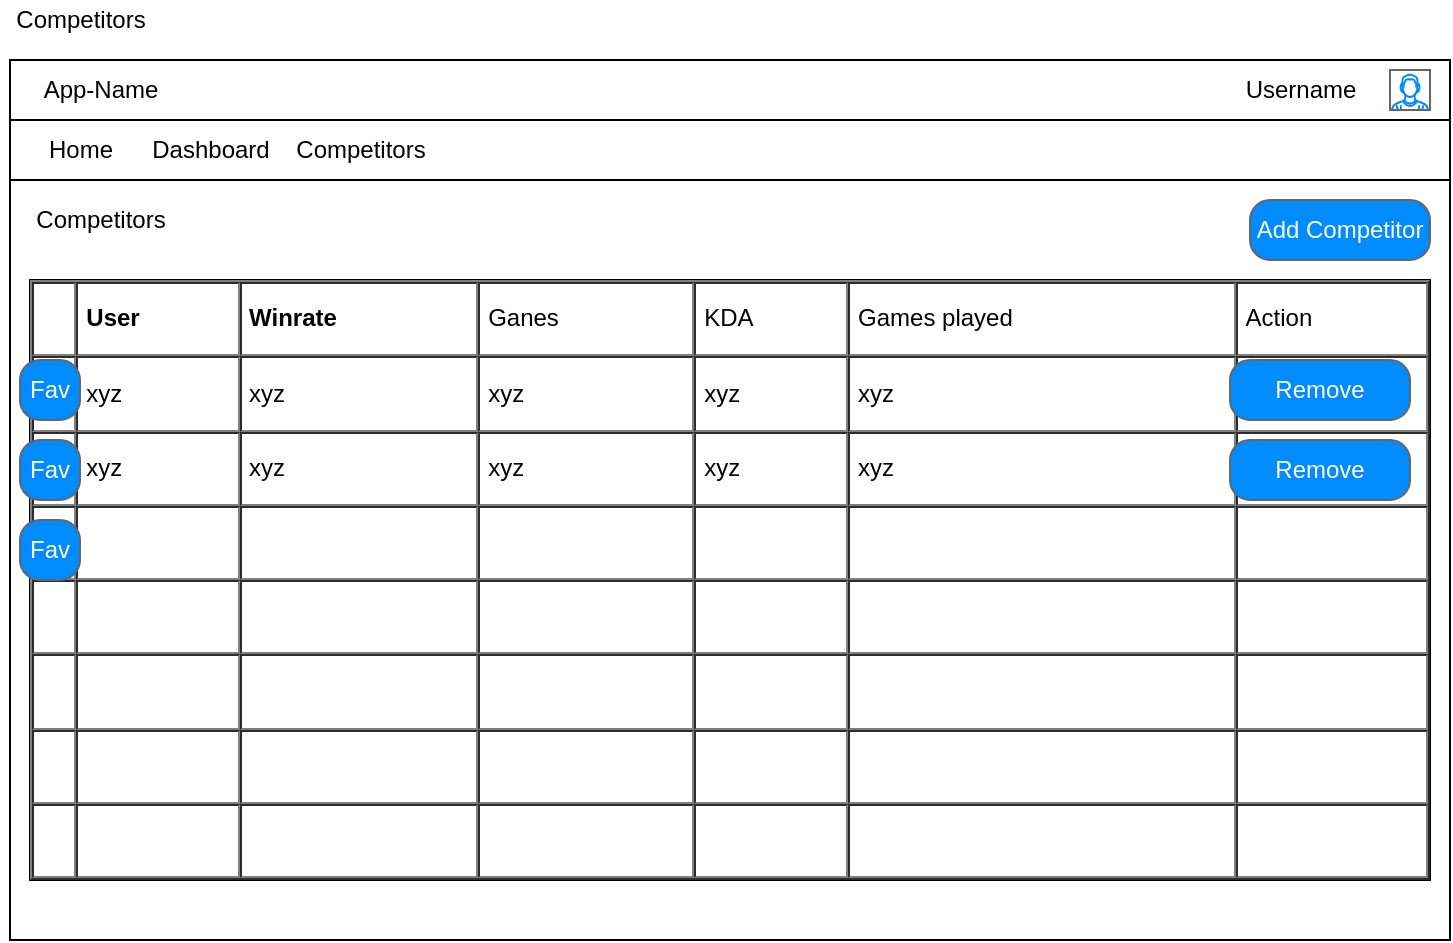 <mxfile version="17.2.4" type="device"><diagram id="LiZYx6Yxpz5zYu-jwNiE" name="Page-1"><mxGraphModel dx="982" dy="546" grid="1" gridSize="10" guides="1" tooltips="1" connect="1" arrows="1" fold="1" page="1" pageScale="1" pageWidth="827" pageHeight="1169" math="0" shadow="0"><root><mxCell id="0"/><mxCell id="1" parent="0"/><mxCell id="-9iCT7D1s0YiLLnrBEJr-1" value="" style="rounded=0;whiteSpace=wrap;html=1;" vertex="1" parent="1"><mxGeometry x="40" y="70" width="720" height="440" as="geometry"/></mxCell><mxCell id="-9iCT7D1s0YiLLnrBEJr-2" value="Competitors" style="text;html=1;align=center;verticalAlign=middle;resizable=0;points=[];autosize=1;strokeColor=none;fillColor=none;" vertex="1" parent="1"><mxGeometry x="35" y="40" width="80" height="20" as="geometry"/></mxCell><mxCell id="-9iCT7D1s0YiLLnrBEJr-3" value="" style="rounded=0;whiteSpace=wrap;html=1;" vertex="1" parent="1"><mxGeometry x="40" y="70" width="720" height="30" as="geometry"/></mxCell><mxCell id="-9iCT7D1s0YiLLnrBEJr-4" value="" style="verticalLabelPosition=bottom;shadow=0;dashed=0;align=center;html=1;verticalAlign=top;strokeWidth=1;shape=mxgraph.mockup.containers.userMale;strokeColor=#666666;strokeColor2=#008cff;" vertex="1" parent="1"><mxGeometry x="730" y="75" width="20" height="20" as="geometry"/></mxCell><mxCell id="-9iCT7D1s0YiLLnrBEJr-5" value="Username" style="text;html=1;align=center;verticalAlign=middle;resizable=0;points=[];autosize=1;strokeColor=none;fillColor=none;" vertex="1" parent="1"><mxGeometry x="650" y="75" width="70" height="20" as="geometry"/></mxCell><mxCell id="-9iCT7D1s0YiLLnrBEJr-6" value="App-Name" style="text;html=1;align=center;verticalAlign=middle;resizable=0;points=[];autosize=1;strokeColor=none;fillColor=none;" vertex="1" parent="1"><mxGeometry x="50" y="75" width="70" height="20" as="geometry"/></mxCell><mxCell id="-9iCT7D1s0YiLLnrBEJr-7" value="" style="rounded=0;whiteSpace=wrap;html=1;" vertex="1" parent="1"><mxGeometry x="40" y="100" width="720" height="30" as="geometry"/></mxCell><mxCell id="-9iCT7D1s0YiLLnrBEJr-8" value="Home" style="text;html=1;align=center;verticalAlign=middle;resizable=0;points=[];autosize=1;strokeColor=none;fillColor=none;" vertex="1" parent="1"><mxGeometry x="50" y="105" width="50" height="20" as="geometry"/></mxCell><mxCell id="-9iCT7D1s0YiLLnrBEJr-9" value="Dashboard" style="text;html=1;align=center;verticalAlign=middle;resizable=0;points=[];autosize=1;strokeColor=none;fillColor=none;" vertex="1" parent="1"><mxGeometry x="105" y="105" width="70" height="20" as="geometry"/></mxCell><mxCell id="-9iCT7D1s0YiLLnrBEJr-10" value="Competitors" style="text;html=1;align=center;verticalAlign=middle;resizable=0;points=[];autosize=1;strokeColor=none;fillColor=none;" vertex="1" parent="1"><mxGeometry x="175" y="105" width="80" height="20" as="geometry"/></mxCell><mxCell id="-9iCT7D1s0YiLLnrBEJr-12" value="Competitors" style="text;html=1;align=center;verticalAlign=middle;resizable=0;points=[];autosize=1;strokeColor=none;fillColor=none;" vertex="1" parent="1"><mxGeometry x="45" y="140" width="80" height="20" as="geometry"/></mxCell><mxCell id="-9iCT7D1s0YiLLnrBEJr-22" value="&lt;table cellpadding=&quot;4&quot; cellspacing=&quot;0&quot; border=&quot;1&quot; style=&quot;font-size: 1em ; width: 100% ; height: 100%&quot;&gt;&lt;tbody&gt;&lt;tr&gt;&lt;td&gt;&lt;br&gt;&lt;/td&gt;&lt;th&gt;User&lt;/th&gt;&lt;th&gt;Winrate&lt;/th&gt;&lt;td&gt;Ganes&amp;nbsp;&lt;/td&gt;&lt;td&gt;KDA&lt;/td&gt;&lt;td&gt;Games played&lt;/td&gt;&lt;td&gt;Action&lt;/td&gt;&lt;/tr&gt;&lt;tr&gt;&lt;td&gt;&lt;br&gt;&lt;/td&gt;&lt;td&gt;xyz&lt;/td&gt;&lt;td&gt;xyz&lt;/td&gt;&lt;td&gt;xyz&lt;br&gt;&lt;/td&gt;&lt;td&gt;xyz&lt;br&gt;&lt;/td&gt;&lt;td&gt;xyz&lt;br&gt;&lt;/td&gt;&lt;td&gt;&lt;br&gt;&lt;/td&gt;&lt;/tr&gt;&lt;tr&gt;&lt;td&gt;&lt;br&gt;&lt;/td&gt;&lt;td&gt;xyz&lt;/td&gt;&lt;td&gt;xyz&lt;/td&gt;&lt;td&gt;xyz&lt;br&gt;&lt;/td&gt;&lt;td&gt;xyz&lt;br&gt;&lt;/td&gt;&lt;td&gt;xyz&lt;br&gt;&lt;/td&gt;&lt;td&gt;&lt;br&gt;&lt;/td&gt;&lt;/tr&gt;&lt;tr&gt;&lt;td&gt;&lt;br&gt;&lt;/td&gt;&lt;td&gt;&lt;br&gt;&lt;/td&gt;&lt;td&gt;&lt;br&gt;&lt;/td&gt;&lt;td&gt;&lt;br&gt;&lt;/td&gt;&lt;td&gt;&lt;br&gt;&lt;/td&gt;&lt;td&gt;&lt;br&gt;&lt;/td&gt;&lt;td&gt;&lt;br&gt;&lt;/td&gt;&lt;/tr&gt;&lt;tr&gt;&lt;td&gt;&lt;br&gt;&lt;/td&gt;&lt;td&gt;&lt;br&gt;&lt;/td&gt;&lt;td&gt;&lt;br&gt;&lt;/td&gt;&lt;td&gt;&lt;br&gt;&lt;/td&gt;&lt;td&gt;&lt;br&gt;&lt;/td&gt;&lt;td&gt;&lt;br&gt;&lt;/td&gt;&lt;td&gt;&lt;br&gt;&lt;/td&gt;&lt;/tr&gt;&lt;tr&gt;&lt;td&gt;&lt;br&gt;&lt;/td&gt;&lt;td&gt;&lt;br&gt;&lt;/td&gt;&lt;td&gt;&lt;br&gt;&lt;/td&gt;&lt;td&gt;&lt;br&gt;&lt;/td&gt;&lt;td&gt;&lt;br&gt;&lt;/td&gt;&lt;td&gt;&lt;br&gt;&lt;/td&gt;&lt;td&gt;&lt;br&gt;&lt;/td&gt;&lt;/tr&gt;&lt;tr&gt;&lt;td&gt;&lt;br&gt;&lt;/td&gt;&lt;td&gt;&lt;br&gt;&lt;/td&gt;&lt;td&gt;&lt;br&gt;&lt;/td&gt;&lt;td&gt;&lt;br&gt;&lt;/td&gt;&lt;td&gt;&lt;br&gt;&lt;/td&gt;&lt;td&gt;&lt;br&gt;&lt;/td&gt;&lt;td&gt;&lt;br&gt;&lt;/td&gt;&lt;/tr&gt;&lt;tr&gt;&lt;td&gt;&lt;br&gt;&lt;/td&gt;&lt;td&gt;&lt;br&gt;&lt;/td&gt;&lt;td&gt;&lt;br&gt;&lt;/td&gt;&lt;td&gt;&lt;br&gt;&lt;/td&gt;&lt;td&gt;&lt;br&gt;&lt;/td&gt;&lt;td&gt;&lt;br&gt;&lt;/td&gt;&lt;td&gt;&lt;br&gt;&lt;/td&gt;&lt;/tr&gt;&lt;/tbody&gt;&lt;/table&gt; " style="verticalAlign=top;align=left;overflow=fill;fontSize=12;fontFamily=Helvetica;html=1" vertex="1" parent="1"><mxGeometry x="50" y="180" width="700" height="300" as="geometry"/></mxCell><mxCell id="-9iCT7D1s0YiLLnrBEJr-23" value="Add Competitor" style="strokeWidth=1;shadow=0;dashed=0;align=center;html=1;shape=mxgraph.mockup.buttons.button;strokeColor=#666666;fontColor=#ffffff;mainText=;buttonStyle=round;fontSize=12;fontStyle=0;fillColor=#008cff;whiteSpace=wrap;" vertex="1" parent="1"><mxGeometry x="660" y="140" width="90" height="30" as="geometry"/></mxCell><mxCell id="-9iCT7D1s0YiLLnrBEJr-24" value="Fav" style="strokeWidth=1;shadow=0;dashed=0;align=center;html=1;shape=mxgraph.mockup.buttons.button;strokeColor=#666666;fontColor=#ffffff;mainText=;buttonStyle=round;fontSize=12;fontStyle=0;fillColor=#008cff;whiteSpace=wrap;" vertex="1" parent="1"><mxGeometry x="45" y="220" width="30" height="30" as="geometry"/></mxCell><mxCell id="-9iCT7D1s0YiLLnrBEJr-25" value="Fav" style="strokeWidth=1;shadow=0;dashed=0;align=center;html=1;shape=mxgraph.mockup.buttons.button;strokeColor=#666666;fontColor=#ffffff;mainText=;buttonStyle=round;fontSize=12;fontStyle=0;fillColor=#008cff;whiteSpace=wrap;" vertex="1" parent="1"><mxGeometry x="45" y="260" width="30" height="30" as="geometry"/></mxCell><mxCell id="-9iCT7D1s0YiLLnrBEJr-26" value="Fav" style="strokeWidth=1;shadow=0;dashed=0;align=center;html=1;shape=mxgraph.mockup.buttons.button;strokeColor=#666666;fontColor=#ffffff;mainText=;buttonStyle=round;fontSize=12;fontStyle=0;fillColor=#008cff;whiteSpace=wrap;" vertex="1" parent="1"><mxGeometry x="45" y="300" width="30" height="30" as="geometry"/></mxCell><mxCell id="-9iCT7D1s0YiLLnrBEJr-27" value="Remove" style="strokeWidth=1;shadow=0;dashed=0;align=center;html=1;shape=mxgraph.mockup.buttons.button;strokeColor=#666666;fontColor=#ffffff;mainText=;buttonStyle=round;fontSize=12;fontStyle=0;fillColor=#008cff;whiteSpace=wrap;" vertex="1" parent="1"><mxGeometry x="650" y="220" width="90" height="30" as="geometry"/></mxCell><mxCell id="-9iCT7D1s0YiLLnrBEJr-28" value="Remove" style="strokeWidth=1;shadow=0;dashed=0;align=center;html=1;shape=mxgraph.mockup.buttons.button;strokeColor=#666666;fontColor=#ffffff;mainText=;buttonStyle=round;fontSize=12;fontStyle=0;fillColor=#008cff;whiteSpace=wrap;" vertex="1" parent="1"><mxGeometry x="650" y="260" width="90" height="30" as="geometry"/></mxCell></root></mxGraphModel></diagram></mxfile>